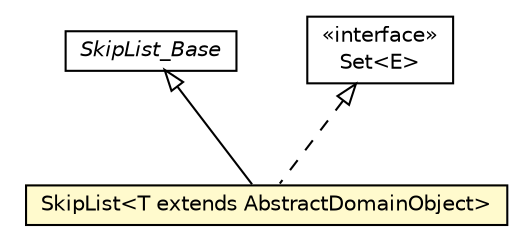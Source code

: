 #!/usr/local/bin/dot
#
# Class diagram 
# Generated by UMLGraph version 5.1 (http://www.umlgraph.org/)
#

digraph G {
	edge [fontname="Helvetica",fontsize=10,labelfontname="Helvetica",labelfontsize=10];
	node [fontname="Helvetica",fontsize=10,shape=plaintext];
	nodesep=0.25;
	ranksep=0.5;
	// pt.ist.fenixframework.core.adt.skiplist.SkipList_Base
	c30486 [label=<<table title="pt.ist.fenixframework.core.adt.skiplist.SkipList_Base" border="0" cellborder="1" cellspacing="0" cellpadding="2" port="p" href="./SkipList_Base.html">
		<tr><td><table border="0" cellspacing="0" cellpadding="1">
<tr><td align="center" balign="center"><font face="Helvetica-Oblique"> SkipList_Base </font></td></tr>
		</table></td></tr>
		</table>>, fontname="Helvetica", fontcolor="black", fontsize=10.0];
	// pt.ist.fenixframework.core.adt.skiplist.SkipList<T extends pt.ist.fenixframework.core.AbstractDomainObject>
	c30487 [label=<<table title="pt.ist.fenixframework.core.adt.skiplist.SkipList" border="0" cellborder="1" cellspacing="0" cellpadding="2" port="p" bgcolor="lemonChiffon" href="./SkipList.html">
		<tr><td><table border="0" cellspacing="0" cellpadding="1">
<tr><td align="center" balign="center"> SkipList&lt;T extends AbstractDomainObject&gt; </td></tr>
		</table></td></tr>
		</table>>, fontname="Helvetica", fontcolor="black", fontsize=10.0];
	//pt.ist.fenixframework.core.adt.skiplist.SkipList<T extends pt.ist.fenixframework.core.AbstractDomainObject> extends pt.ist.fenixframework.core.adt.skiplist.SkipList_Base
	c30486:p -> c30487:p [dir=back,arrowtail=empty];
	//pt.ist.fenixframework.core.adt.skiplist.SkipList<T extends pt.ist.fenixframework.core.AbstractDomainObject> implements java.util.Set<E>
	c30517:p -> c30487:p [dir=back,arrowtail=empty,style=dashed];
	// java.util.Set<E>
	c30517 [label=<<table title="java.util.Set" border="0" cellborder="1" cellspacing="0" cellpadding="2" port="p" href="http://java.sun.com/j2se/1.4.2/docs/api/java/util/Set.html">
		<tr><td><table border="0" cellspacing="0" cellpadding="1">
<tr><td align="center" balign="center"> &#171;interface&#187; </td></tr>
<tr><td align="center" balign="center"> Set&lt;E&gt; </td></tr>
		</table></td></tr>
		</table>>, fontname="Helvetica", fontcolor="black", fontsize=10.0];
}

